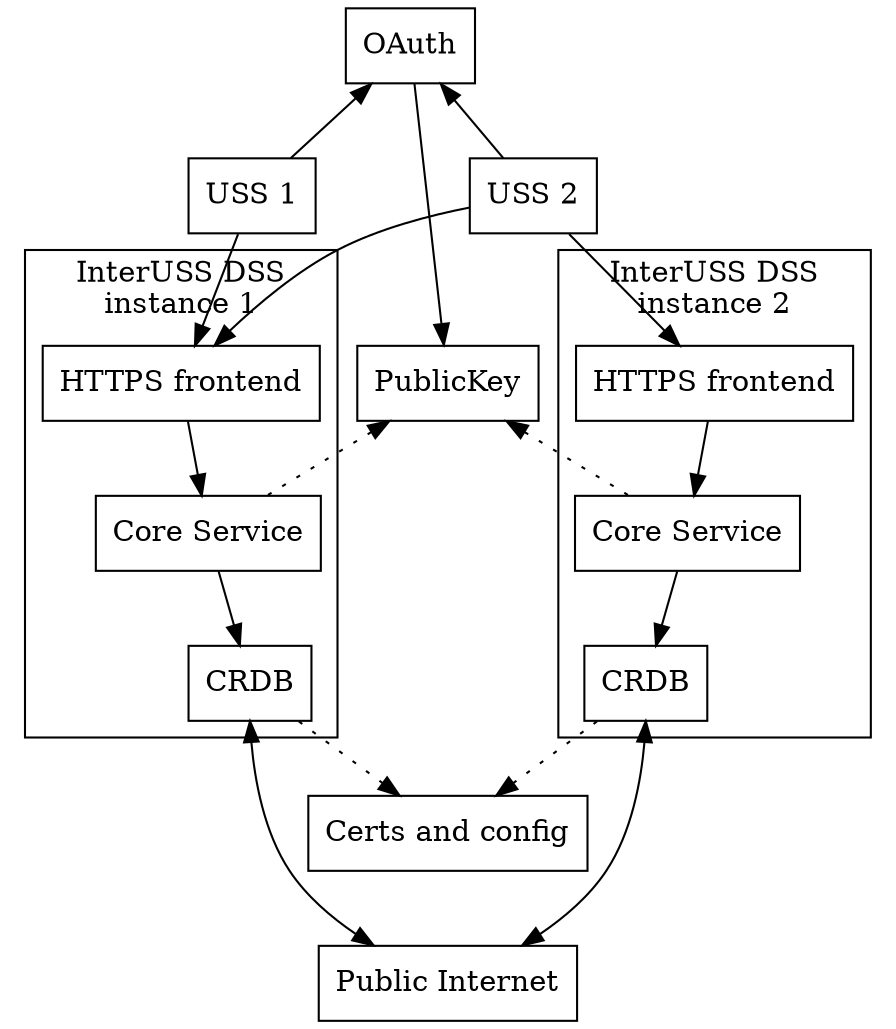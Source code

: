 // To render:
//   dot -Tpng -ogenerated/simple_architecture.png simple_architecture.gv
digraph G {
  node [shape=box];
  USS1 [label="USS 1"];
  USS2 [label="USS 2"];
  HTTPSFrontend1 [label="HTTPS frontend"];
  HTTPSFrontend2 [label="HTTPS frontend"];
  CoreService1 [label="Core Service"];
  CoreService2 [label="Core Service"];
  CRDB1 [label="CRDB"];
  CRDB2 [label="CRDB"];
  Certs [label="Certs and config"];
  PublicInternet [label="Public Internet"];
  OAuth -> PublicKey;
  USS1 -> HTTPSFrontend1;
  USS2 -> HTTPSFrontend1;
  subgraph cluster_0 {
    label="InterUSS DSS\ninstance 1";
    HTTPSFrontend1 -> CoreService1 -> CRDB1;
  }
  USS2 -> HTTPSFrontend2;
  subgraph cluster_1 {
    label="InterUSS DSS\ninstance 2";
    HTTPSFrontend2 -> CoreService2 -> CRDB2;
  }
  CRDB1 -> PublicInternet [dir=both];
  CRDB2 -> PublicInternet [dir=both];
  OAuth -> USS1 [dir=back];
  OAuth -> USS2 [dir=back];
  PublicKey -> CoreService1 [dir=back,style=dotted];
  PublicKey -> CoreService2 [dir=back,style=dotted];
  CRDB1 -> Certs [style=dotted];
  CRDB2 -> Certs [style=dotted];
  Certs -> PublicInternet [dir=none,color=transparent];
}
